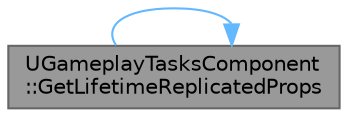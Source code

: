 digraph "UGameplayTasksComponent::GetLifetimeReplicatedProps"
{
 // INTERACTIVE_SVG=YES
 // LATEX_PDF_SIZE
  bgcolor="transparent";
  edge [fontname=Helvetica,fontsize=10,labelfontname=Helvetica,labelfontsize=10];
  node [fontname=Helvetica,fontsize=10,shape=box,height=0.2,width=0.4];
  rankdir="LR";
  Node1 [id="Node000001",label="UGameplayTasksComponent\l::GetLifetimeReplicatedProps",height=0.2,width=0.4,color="gray40", fillcolor="grey60", style="filled", fontcolor="black",tooltip="Returns properties that are replicated for the lifetime of the actor channel."];
  Node1 -> Node1 [id="edge1_Node000001_Node000001",color="steelblue1",style="solid",tooltip=" "];
}
